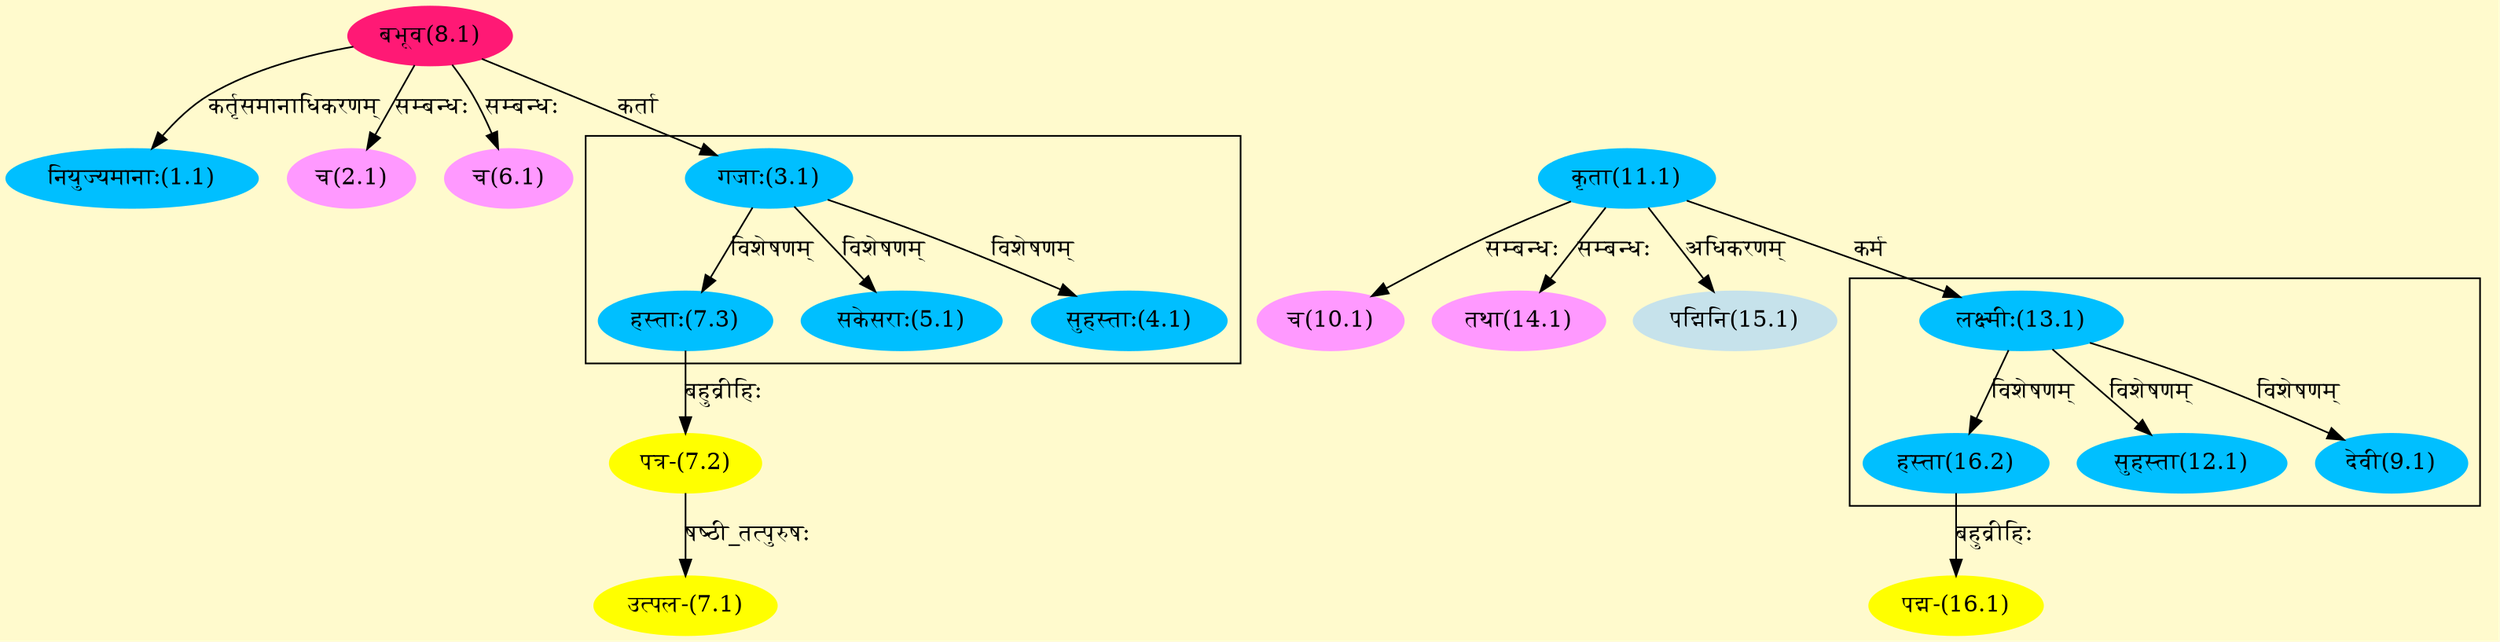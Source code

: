 digraph G{
rankdir=BT;
 compound=true;
 bgcolor="lemonchiffon1";

subgraph cluster_1{
Node4_1 [style=filled, color="#00BFFF" label = "सुहस्ताः(4.1)"]
Node3_1 [style=filled, color="#00BFFF" label = "गजाः(3.1)"]
Node5_1 [style=filled, color="#00BFFF" label = "सकेसराः(5.1)"]
Node7_3 [style=filled, color="#00BFFF" label = "हस्ताः(7.3)"]

}

subgraph cluster_2{
Node9_1 [style=filled, color="#00BFFF" label = "देवी(9.1)"]
Node13_1 [style=filled, color="#00BFFF" label = "लक्ष्मीः(13.1)"]
Node12_1 [style=filled, color="#00BFFF" label = "सुहस्ता(12.1)"]
Node16_2 [style=filled, color="#00BFFF" label = "हस्ता(16.2)"]

}
Node1_1 [style=filled, color="#00BFFF" label = "नियुज्यमानाः(1.1)"]
Node8_1 [style=filled, color="#FF1975" label = "बभूव(8.1)"]
Node2_1 [style=filled, color="#FF99FF" label = "च(2.1)"]
Node3_1 [style=filled, color="#00BFFF" label = "गजाः(3.1)"]
Node6_1 [style=filled, color="#FF99FF" label = "च(6.1)"]
Node7_1 [style=filled, color="#FFFF00" label = "उत्पल-(7.1)"]
Node7_2 [style=filled, color="#FFFF00" label = "पत्र-(7.2)"]
Node7_3 [style=filled, color="#00BFFF" label = "हस्ताः(7.3)"]
Node [style=filled, color="" label = "()"]
Node10_1 [style=filled, color="#FF99FF" label = "च(10.1)"]
Node11_1 [style=filled, color="#00BFFF" label = "कृता(11.1)"]
Node13_1 [style=filled, color="#00BFFF" label = "लक्ष्मीः(13.1)"]
Node14_1 [style=filled, color="#FF99FF" label = "तथा(14.1)"]
Node15_1 [style=filled, color="#C6E2EB" label = "पद्मिनि(15.1)"]
Node16_1 [style=filled, color="#FFFF00" label = "पद्म-(16.1)"]
Node16_2 [style=filled, color="#00BFFF" label = "हस्ता(16.2)"]
/* Start of Relations section */

Node1_1 -> Node8_1 [  label="कर्तृसमानाधिकरणम्"  dir="back" ]
Node2_1 -> Node8_1 [  label="सम्बन्धः"  dir="back" ]
Node3_1 -> Node8_1 [  label="कर्ता"  dir="back" ]
Node4_1 -> Node3_1 [  label="विशेषणम्"  dir="back" ]
Node5_1 -> Node3_1 [  label="विशेषणम्"  dir="back" ]
Node6_1 -> Node8_1 [  label="सम्बन्धः"  dir="back" ]
Node7_1 -> Node7_2 [  label="षष्ठी_तत्पुरुषः"  dir="back" ]
Node7_2 -> Node7_3 [  label="बहुव्रीहिः"  dir="back" ]
Node7_3 -> Node3_1 [  label="विशेषणम्"  dir="back" ]
Node9_1 -> Node13_1 [  label="विशेषणम्"  dir="back" ]
Node10_1 -> Node11_1 [  label="सम्बन्धः"  dir="back" ]
Node12_1 -> Node13_1 [  label="विशेषणम्"  dir="back" ]
Node13_1 -> Node11_1 [  label="कर्म"  dir="back" ]
Node14_1 -> Node11_1 [  label="सम्बन्धः"  dir="back" ]
Node15_1 -> Node11_1 [  label="अधिकरणम्"  dir="back" ]
Node16_1 -> Node16_2 [  label="बहुव्रीहिः"  dir="back" ]
Node16_2 -> Node13_1 [  label="विशेषणम्"  dir="back" ]
}
